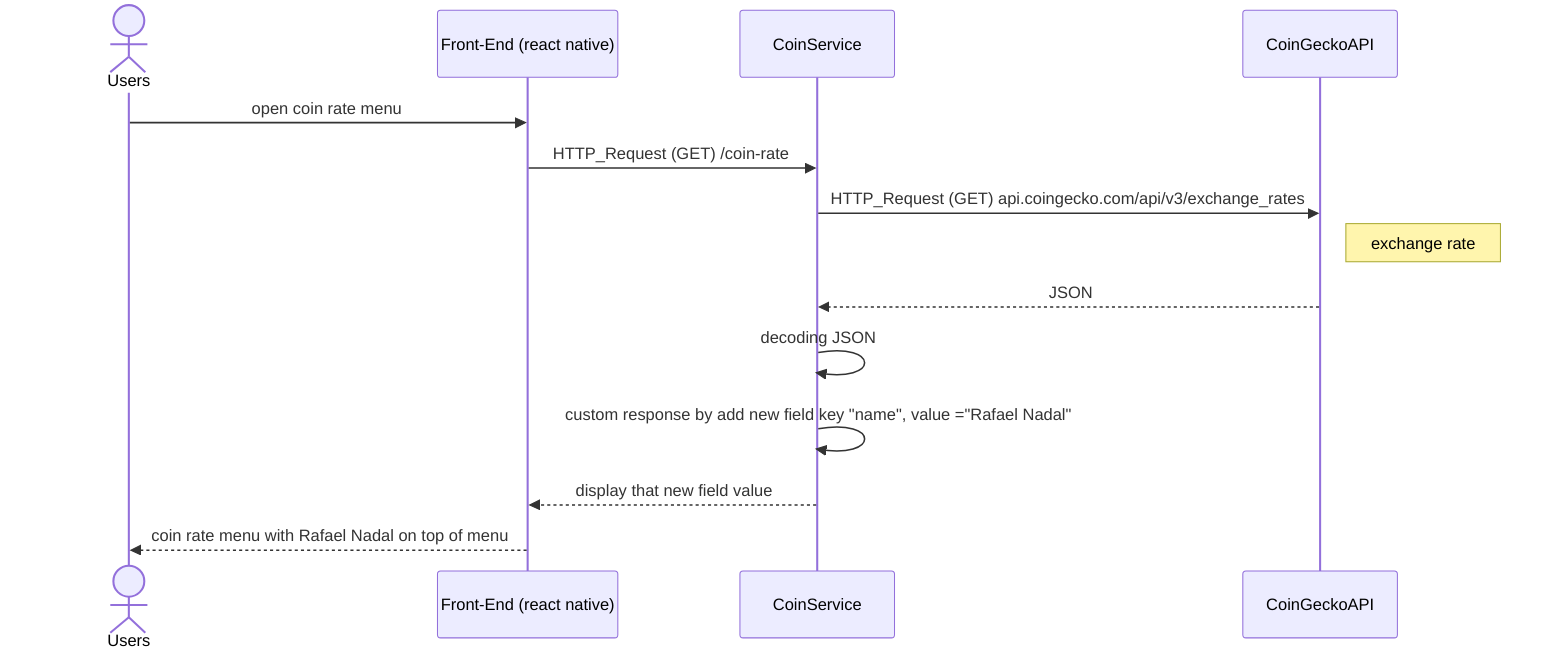 sequenceDiagram
    actor u as Users
    participant fe as Front-End (react native)
    participant cs as CoinService
    participant cg as CoinGeckoAPI
    u ->> fe: open coin rate menu
    fe ->> cs: HTTP_Request (GET) /coin-rate
    cs ->> cg : HTTP_Request (GET) api.coingecko.com/api/v3/exchange_rates 
    note right of cg: exchange rate
    cg -->> cs: JSON
    cs ->> cs: decoding JSON
    cs ->> cs: custom response by add new field key "name", value ="Rafael Nadal"
    cs -->> fe: display that new field value
    fe -->> u: coin rate menu with Rafael Nadal on top of menu